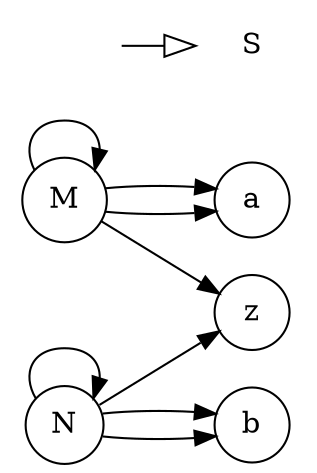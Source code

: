 digraph salida {
	rankdir=LR size="8,5"
	node [shape=circle]
	a
	M -> a [label=""]
	node [shape=circle]
	M
	M -> M [label=""]
	node [shape=circle]
	a
	M -> a [label=""]
	node [shape=circle]
	M
	node [shape=circle]
	z
	M -> z [label=""]
	node [shape=circle]
	M
	node [shape=circle]
	b
	N -> b [label=""]
	node [shape=circle]
	N
	N -> N [label=""]
	node [shape=circle]
	b
	N -> b [label=""]
	node [shape=circle]
	N
	node [shape=circle]
	z
	N -> z [label=""]
	node [shape=circle]
	N
	node [shape=none]
	edge [arrowhead=empty arrowsize=1.5]
	"" -> S
}
